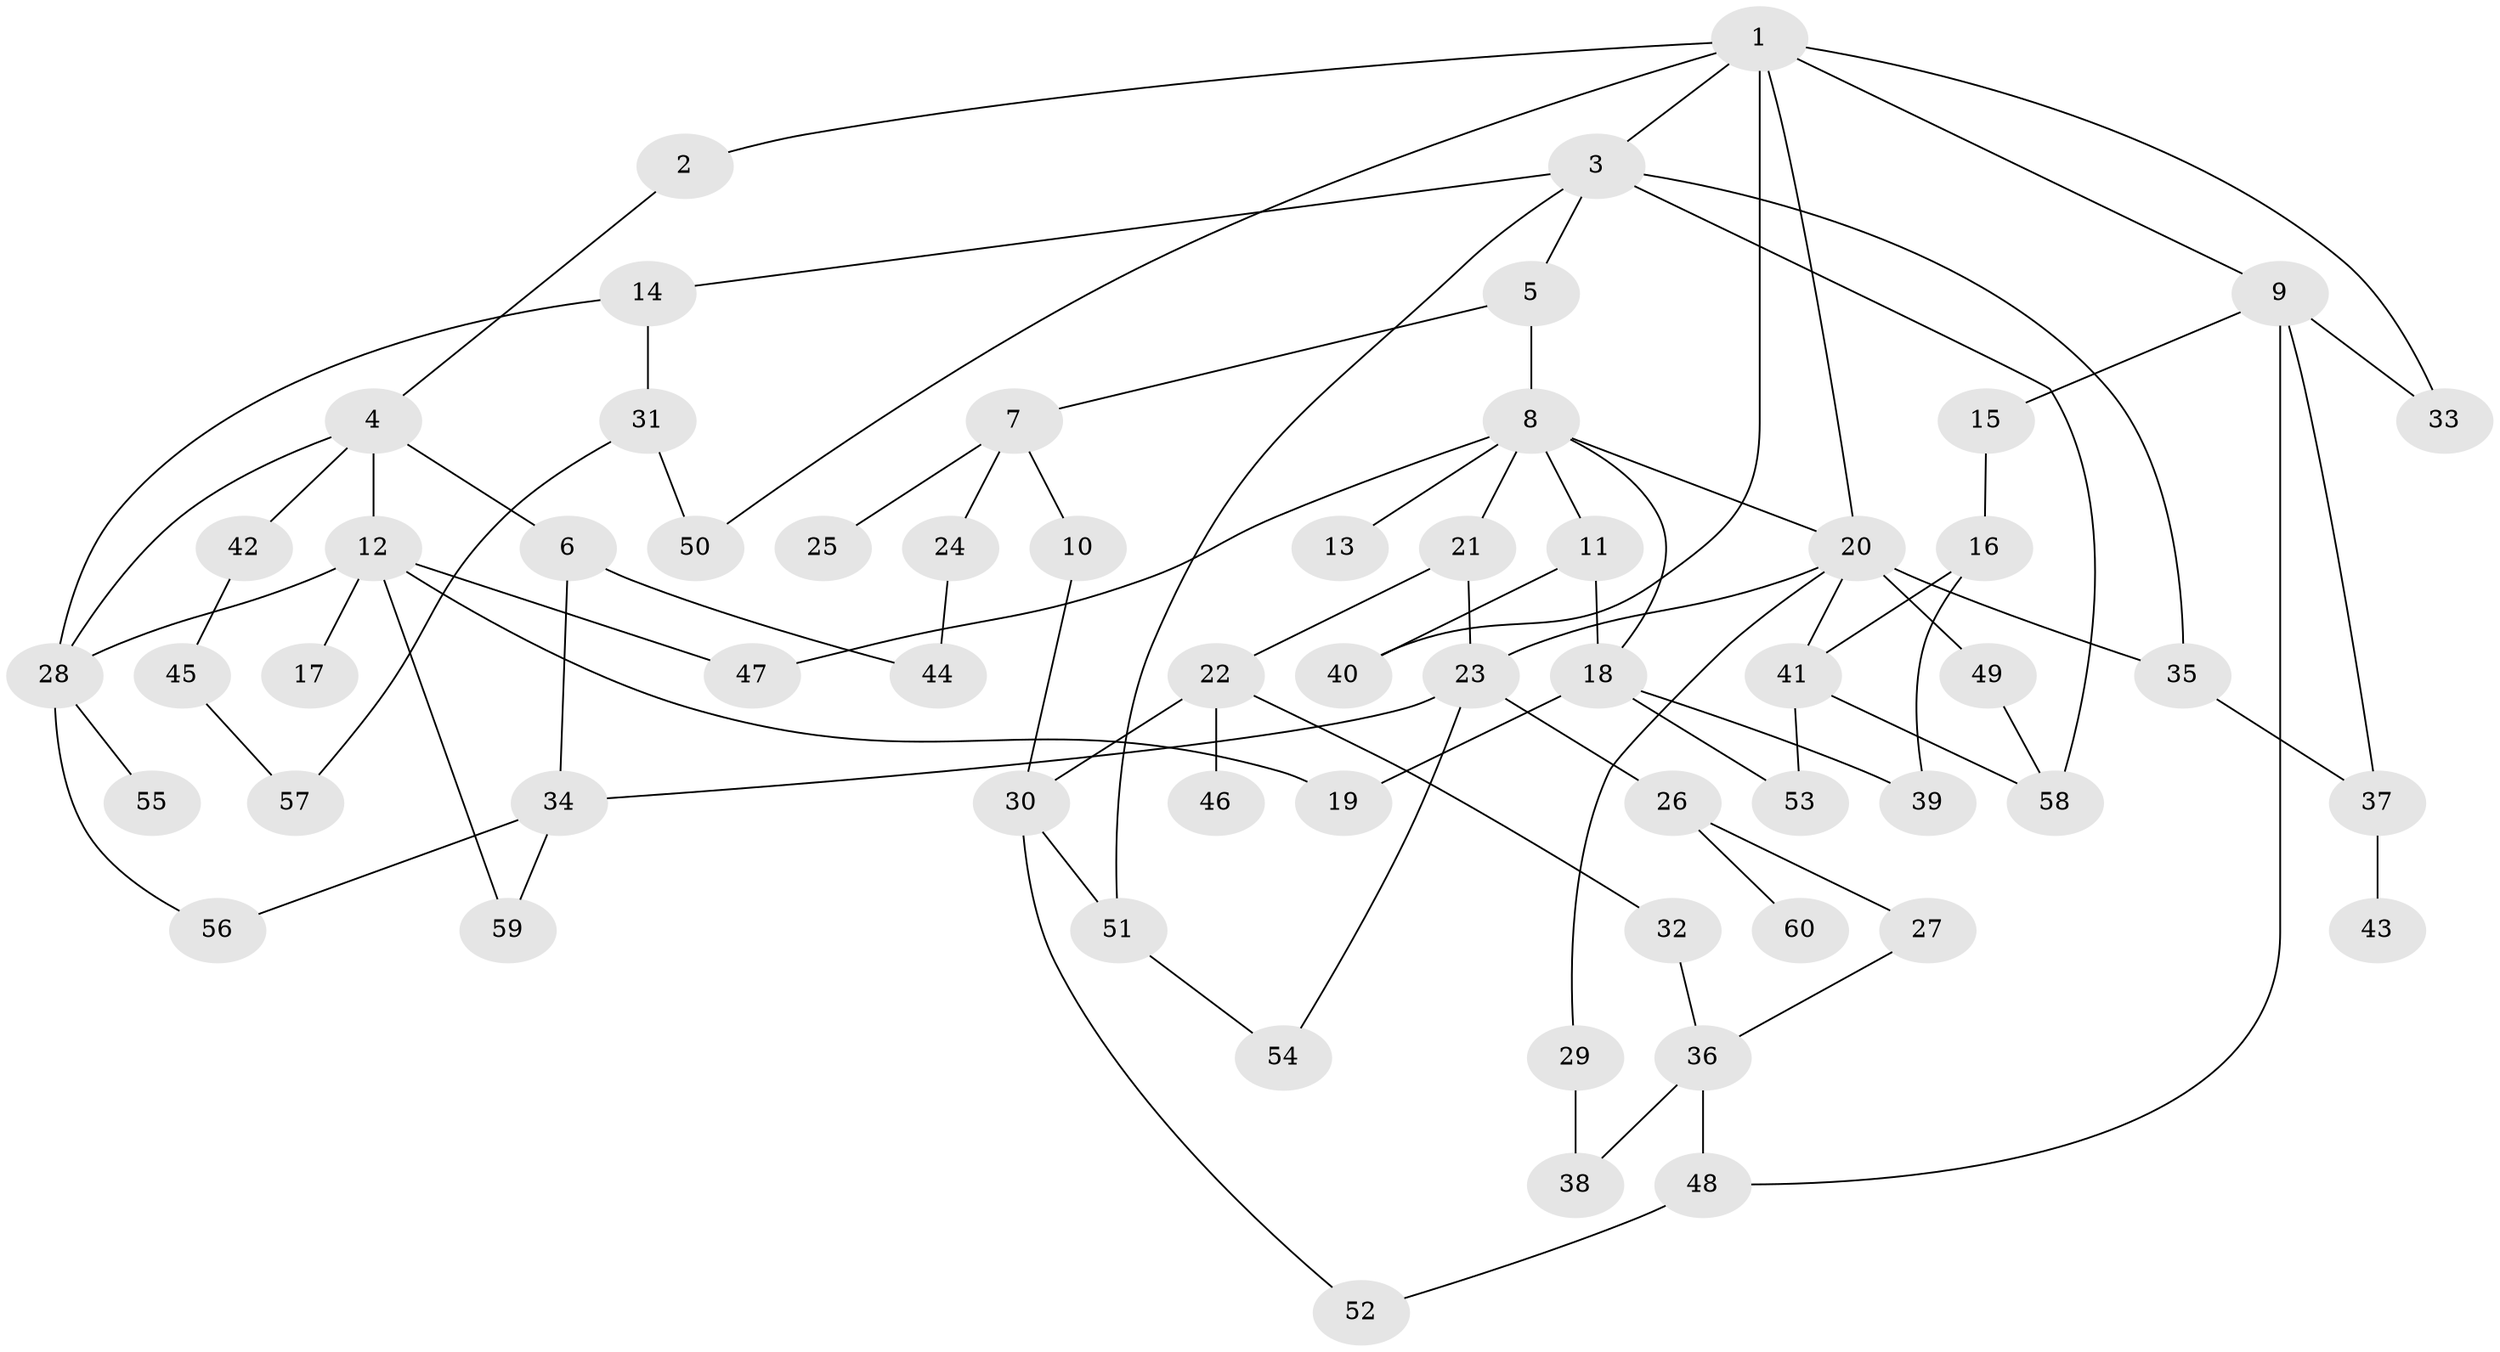 // Generated by graph-tools (version 1.1) at 2025/49/03/09/25 03:49:26]
// undirected, 60 vertices, 88 edges
graph export_dot {
graph [start="1"]
  node [color=gray90,style=filled];
  1;
  2;
  3;
  4;
  5;
  6;
  7;
  8;
  9;
  10;
  11;
  12;
  13;
  14;
  15;
  16;
  17;
  18;
  19;
  20;
  21;
  22;
  23;
  24;
  25;
  26;
  27;
  28;
  29;
  30;
  31;
  32;
  33;
  34;
  35;
  36;
  37;
  38;
  39;
  40;
  41;
  42;
  43;
  44;
  45;
  46;
  47;
  48;
  49;
  50;
  51;
  52;
  53;
  54;
  55;
  56;
  57;
  58;
  59;
  60;
  1 -- 2;
  1 -- 3;
  1 -- 9;
  1 -- 20;
  1 -- 40;
  1 -- 33;
  1 -- 50;
  2 -- 4;
  3 -- 5;
  3 -- 14;
  3 -- 35;
  3 -- 51;
  3 -- 58;
  4 -- 6;
  4 -- 12;
  4 -- 28;
  4 -- 42;
  5 -- 7;
  5 -- 8;
  6 -- 34;
  6 -- 44;
  7 -- 10;
  7 -- 24;
  7 -- 25;
  8 -- 11;
  8 -- 13;
  8 -- 18;
  8 -- 21;
  8 -- 47;
  8 -- 20;
  9 -- 15;
  9 -- 33;
  9 -- 48;
  9 -- 37;
  10 -- 30;
  11 -- 40;
  11 -- 18;
  12 -- 17;
  12 -- 59;
  12 -- 28;
  12 -- 19;
  12 -- 47;
  14 -- 31;
  14 -- 28;
  15 -- 16;
  16 -- 41;
  16 -- 39;
  18 -- 19;
  18 -- 39;
  18 -- 53;
  20 -- 29;
  20 -- 49;
  20 -- 41;
  20 -- 35;
  20 -- 23;
  21 -- 22;
  21 -- 23;
  22 -- 32;
  22 -- 46;
  22 -- 30;
  23 -- 26;
  23 -- 34;
  23 -- 54;
  24 -- 44;
  26 -- 27;
  26 -- 60;
  27 -- 36;
  28 -- 55;
  28 -- 56;
  29 -- 38;
  30 -- 52;
  30 -- 51;
  31 -- 50;
  31 -- 57;
  32 -- 36;
  34 -- 59;
  34 -- 56;
  35 -- 37;
  36 -- 38;
  36 -- 48;
  37 -- 43;
  41 -- 53;
  41 -- 58;
  42 -- 45;
  45 -- 57;
  48 -- 52;
  49 -- 58;
  51 -- 54;
}
